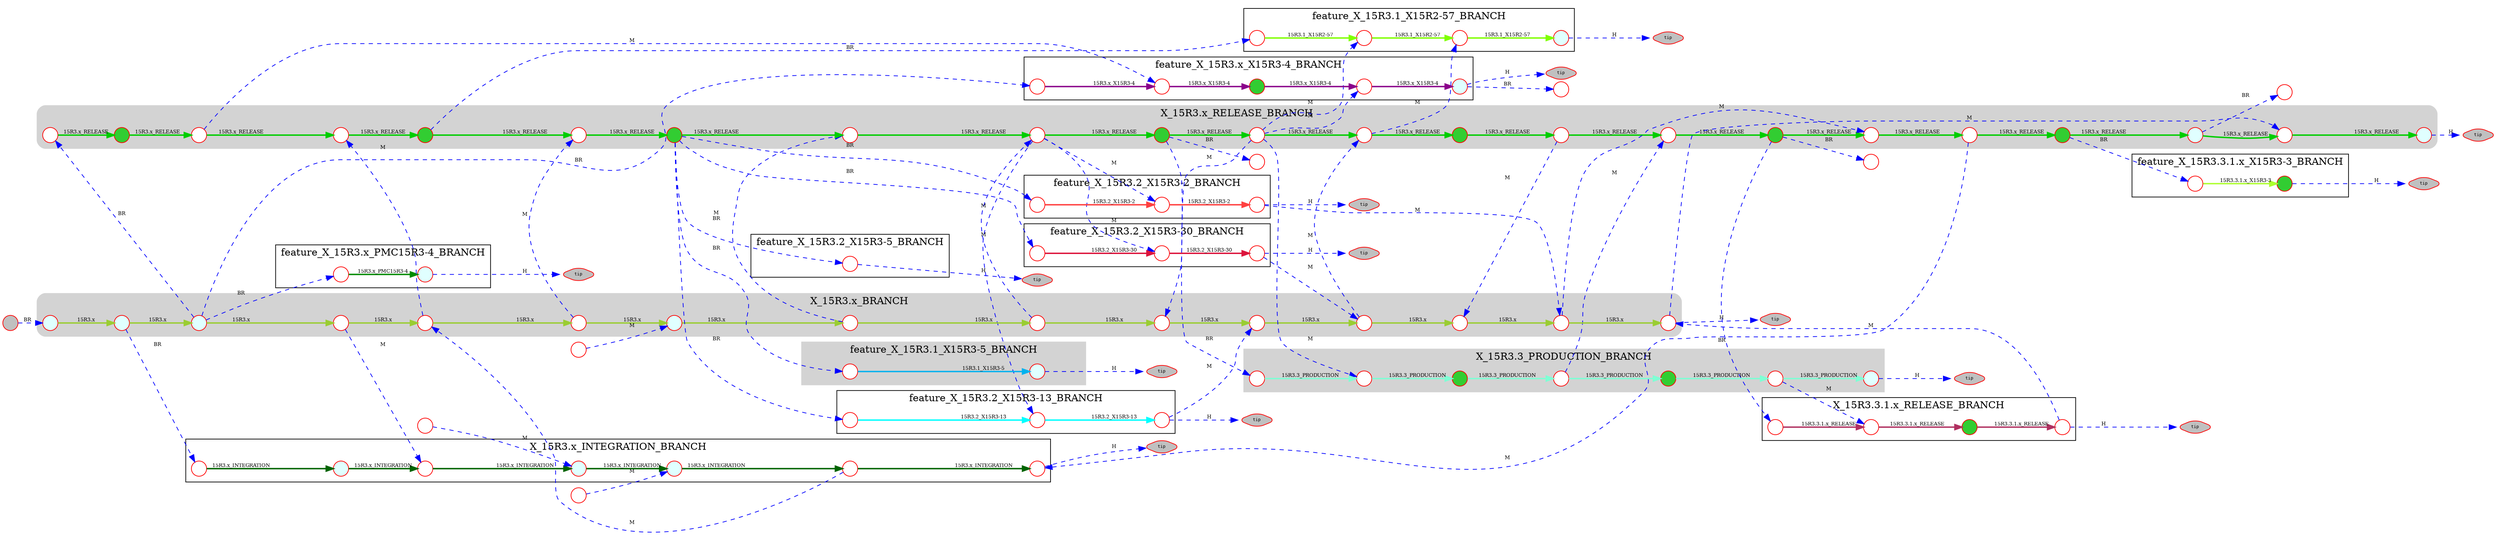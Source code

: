 digraph mecurial {
    rankdir=LR
    bgcolor="#ffffff"
    nodesep=0.01 // increases the separation between nodes
    ranksep=0.01
    node [color=red,fontname=Courier,fontsize=6,width=0.3,height=0.3,shape=circle]
    
	r30270 [label="15R3.x\n2015-10-29\n30270" fontcolor=black style="rounded,filled" fillcolor=white shape=point];
	r30117 [label="15R3.x_RELEASE\n2015-08-21\n30117" fontcolor=black style="rounded,filled" fillcolor=white shape=point];
	r30254 [label="15R3.3\n2015-10-22\n30254" fontcolor=white style="rounded,filled" fillcolor=limegreen shape=point];
	r30303 [label="15R3.3.0.1\n2015-11-13\n30303" fontcolor=white style="rounded,filled" fillcolor=limegreen shape=point];
	r30134 [label="15R3.x_RELEASE\n2015-08-28\n30134" fontcolor=black style="rounded,filled" fillcolor=white shape=point];
	r30269 [label="15R3.3_PRODUCTION\n2015-10-29\n30269" fontcolor=black style="rounded,filled" fillcolor=white shape=point];
	r30358 [label="tip\n2015-12-15\n30358" fontcolor=white style="rounded,filled" fillcolor=limegreen shape=point];
	r30357 [label="2015-12-11\n30357" fontcolor=black style="rounded,filled" fillcolor=lightcyan shape=point];
	r30340 [label="2015-12-04\n30340" fontcolor=black style="rounded,filled" fillcolor=lightcyan shape=point];
	r30250 [label="15R3.x\n2015-10-19\n30250" fontcolor=black style="rounded,filled" fillcolor=white shape=point];
	r30297 [label="2015-11-06\n30297" fontcolor=black style="rounded,filled" fillcolor=lightcyan shape=point];
	r30325Tip [label="tip" fontcolor=black style="rounded,filled" fillcolor=gray shape=diamond];
	r30119Tip [label="tip" fontcolor=black style="rounded,filled" fillcolor=gray shape=diamond];
	r30328 [label="15R3.x_RELEASE\n2015-11-27\n30328" fontcolor=black style="rounded,filled" fillcolor=white shape=point];
	r30330 [label="15R3.3.1.2\n2015-11-27\n30330" fontcolor=white style="rounded,filled" fillcolor=limegreen shape=point];
	r30267Tip [label="tip" fontcolor=black style="rounded,filled" fillcolor=gray shape=diamond];
	r30226 [label="2015-10-07\n30226" fontcolor=black style="rounded,filled" fillcolor=lightcyan shape=point];
	r30257 [label="15R3.x_RELEASE\n2015-10-23\n30257" fontcolor=black style="rounded,filled" fillcolor=white shape=point];
	r30264 [label="15R3.1_X15R2-57\n2015-10-28\n30264" fontcolor=black style="rounded,filled" fillcolor=white shape=point];
	r30300 [label="15R3.2_X15R3-2\n2015-11-09\n30300" fontcolor=black style="rounded,filled" fillcolor=white shape=point];
	r30262Tip [label="tip" fontcolor=black style="rounded,filled" fillcolor=gray shape=diamond];
	r30214 [label="15R3.x_RELEASE\n2015-10-01\n30214" fontcolor=black style="rounded,filled" fillcolor=white shape=point];
	r30267 [label="15R3.2_X15R3-30\n2015-10-29\n30267" fontcolor=black style="rounded,filled" fillcolor=white shape=point];
	r30116 [label="15R3.x_PMC15R3-4\n2015-08-20\n30116" fontcolor=black style="rounded,filled" fillcolor=white shape=point];
	r30262 [label="15R3.2_X15R3-13\n2015-10-26\n30262" fontcolor=black style="rounded,filled" fillcolor=white shape=point];
	r30354 [label="15R3.x_RELEASE\n2015-12-11\n30354" fontcolor=black style="rounded,filled" fillcolor=white shape=point];
	r30309 [label="15R3.3.1.1\n2015-11-16\n30309" fontcolor=white style="rounded,filled" fillcolor=limegreen shape=point];
	r30252 [label="15R3.x_RELEASE\n2015-10-20\n30252" fontcolor=black style="rounded,filled" fillcolor=white shape=point];
	r30249 [label="15R3.x_RELEASE\n2015-10-16\n30249" fontcolor=black style="rounded,filled" fillcolor=white shape=point];
	r30294 [label="15R3.3.1\n2015-11-06\n30294" fontcolor=white style="rounded,filled" fillcolor=limegreen shape=point];
	r30278 [label="15R3.x_RELEASE\n2015-11-03\n30278" fontcolor=black style="rounded,filled" fillcolor=white shape=point];
	r30301 [label="16R1.x\n2015-11-09\n30301" fontcolor=black style="rounded,filled" fillcolor=white shape=point];
	r27645 [label="2015-07-21\n27645" fontcolor=black style="rounded,filled" fillcolor=lightcyan shape=point];
	r30358Tip [label="tip" fontcolor=black style="rounded,filled" fillcolor=gray shape=diamond];
	r30304 [label="15R3.3_PRODUCTION\n2015-11-13\n30304" fontcolor=black style="rounded,filled" fillcolor=white shape=point];
	r30174 [label="15R3.x_INTEGRATION\n2015-09-15\n30174" fontcolor=black style="rounded,filled" fillcolor=white shape=point];
	r30191 [label="15R3.x_RELEASE\n2015-09-21\n30191" fontcolor=black style="rounded,filled" fillcolor=white shape=point];
	r30164 [label="15R3.x\n2015-09-11\n30164" fontcolor=black style="rounded,filled" fillcolor=white shape=point];
	r30183 [label="2015-09-17\n30183" fontcolor=black style="rounded,filled" fillcolor=lightcyan shape=point];
	r30226Tip [label="tip" fontcolor=black style="rounded,filled" fillcolor=gray shape=diamond];
	r30271 [label="15R3.x\n2015-10-30\n30271" fontcolor=black style="rounded,filled" fillcolor=white shape=point];
	r30259 [label="15R3.x\n2015-10-26\n30259" fontcolor=black style="rounded,filled" fillcolor=white shape=point];
	r30300Tip [label="tip" fontcolor=black style="rounded,filled" fillcolor=gray shape=diamond];
	r30243 [label="2015-10-14\n30243" fontcolor=black style="rounded,filled" fillcolor=lightcyan shape=point];
	r30204 [label="15R3.1\n2015-09-25\n30204" fontcolor=white style="rounded,filled" fillcolor=limegreen shape=point];
	r30227Tip [label="tip" fontcolor=black style="rounded,filled" fillcolor=gray shape=diamond];
	r30115 [label="2015-08-20\n30115" fontcolor=black style="rounded,filled" fillcolor=lightcyan shape=point];
	r30350 [label="16R1.x\n2015-12-10\n30350" fontcolor=black style="rounded,filled" fillcolor=white shape=point];
	r30248 [label="15R3.2_X15R3-30\n2015-10-16\n30248" fontcolor=black style="rounded,filled" fillcolor=white shape=point];
	r30357Tip [label="tip" fontcolor=black style="rounded,filled" fillcolor=gray shape=diamond];
	r30279 [label="15R3.1_X15R2-57\n2015-11-03\n30279" fontcolor=black style="rounded,filled" fillcolor=white shape=point];
	r30308 [label="15R3.x_RELEASE\n2015-11-16\n30308" fontcolor=black style="rounded,filled" fillcolor=white shape=point];
	r30334 [label="15R3.x_INTEGRATION\n2015-12-02\n30334" fontcolor=black style="rounded,filled" fillcolor=white shape=point];
	r30261 [label="15R3.3_PRODUCTION\n2015-10-26\n30261" fontcolor=black style="rounded,filled" fillcolor=white shape=point];
	r30253 [label="15R3.2_X15R3-2\n2015-10-21\n30253" fontcolor=black style="rounded,filled" fillcolor=white shape=point];
	r30316 [label="15R3.x_RELEASE\n2015-11-20\n30316" fontcolor=black style="rounded,filled" fillcolor=white shape=point];
	r30323 [label="15R3.3_PRODUCTION\n2015-11-25\n30323" fontcolor=black style="rounded,filled" fillcolor=white shape=point];
	r30122 [label="15R3.0\n2015-08-24\n30122" fontcolor=white style="rounded,filled" fillcolor=limegreen shape=point];
	r30247 [label="15R3.x\n2015-10-16\n30247" fontcolor=black style="rounded,filled" fillcolor=white shape=point];
	r30335 [label="15R3.3.1.x_X15R3-3\n2015-12-03\n30335" fontcolor=black style="rounded,filled" fillcolor=white shape=point];
	r30119 [label="2015-08-21\n30119" fontcolor=black style="rounded,filled" fillcolor=lightcyan shape=point];
	r30188 [label="15R3.x_INTEGRATION\n2015-09-16\n30188" fontcolor=black style="rounded,filled" fillcolor=white shape=point];
	r30227 [label="15R3.2_X15R3-5\n2015-10-07\n30227" fontcolor=black style="rounded,filled" fillcolor=white shape=point];
	r30182 [label="15R2.x\n2015-09-16\n30182" fontcolor=black style="rounded,filled" fillcolor=white shape=point];
	r30332 [label="15R3.3.1.x_RELEASE\n2015-11-30\n30332" fontcolor=black style="rounded,filled" fillcolor=white shape=point];
	r27644 [label="15R2.x\n27644" fontcolor=black style="rounded,filled" fillcolor=gray shape=point];
	r30295 [label="15R3.x_RELEASE\n2015-11-06\n30295" fontcolor=black style="rounded,filled" fillcolor=white shape=point];
	r30332Tip [label="tip" fontcolor=black style="rounded,filled" fillcolor=gray shape=diamond];
	r30325 [label="2015-11-25\n30325" fontcolor=black style="rounded,filled" fillcolor=lightcyan shape=point];
	r30213 [label="15R3.x\n2015-10-01\n30213" fontcolor=black style="rounded,filled" fillcolor=white shape=point];
	r30319 [label="15R3.3.0.2\n2015-11-23\n30319" fontcolor=white style="rounded,filled" fillcolor=limegreen shape=point];
	r30256 [label="15R3.2_X15R3-30\n2015-10-22\n30256" fontcolor=black style="rounded,filled" fillcolor=white shape=point];
	r30275 [label="15R3.x_X15R3-4\n2015-11-02\n30275" fontcolor=black style="rounded,filled" fillcolor=white shape=point];
	r30329 [label="15R3.3.1.x_RELEASE\n2015-11-27\n30329" fontcolor=black style="rounded,filled" fillcolor=white shape=point];
	r30312 [label="16R1.x_INTEGRATION\n2015-11-18\n30312" fontcolor=black style="rounded,filled" fillcolor=white shape=point];
	r30189 [label="15R3.x\n2015-09-18\n30189" fontcolor=black style="rounded,filled" fillcolor=white shape=point];
	r30225 [label="15R3.2_X15R3-2\n2015-10-07\n30225" fontcolor=black style="rounded,filled" fillcolor=white shape=point];
	r30290 [label="16R1.x\n2015-11-05\n30290" fontcolor=black style="rounded,filled" fillcolor=white shape=point];
	r30333 [label="15R3.4\n2015-12-02\n30333" fontcolor=white style="rounded,filled" fillcolor=limegreen shape=point];
	r30313 [label="2015-11-18\n30313" fontcolor=black style="rounded,filled" fillcolor=lightcyan shape=point];
	r30246 [label="15R3.2_X15R3-13\n2015-10-15\n30246" fontcolor=black style="rounded,filled" fillcolor=white shape=point];
	r30218 [label="15R3.2\n2015-10-03\n30218" fontcolor=white style="rounded,filled" fillcolor=limegreen shape=point];
	r30314 [label="15R3.x\n2015-11-19\n30314" fontcolor=black style="rounded,filled" fillcolor=white shape=point];
	r30255 [label="15R3.2_X15R3-13\n2015-10-22\n30255" fontcolor=black style="rounded,filled" fillcolor=white shape=point];
	r30224 [label="15R3.1_X15R3-5\n2015-10-07\n30224" fontcolor=black style="rounded,filled" fillcolor=white shape=point];
	r30297Tip [label="tip" fontcolor=black style="rounded,filled" fillcolor=gray shape=diamond];
	r30199 [label="15R3.x_X15R3-4\n2015-09-23\n30199" fontcolor=black style="rounded,filled" fillcolor=white shape=point];
	r30074 [label="15R3.x_INTEGRATION\n2015-08-11\n30074" fontcolor=black style="rounded,filled" fillcolor=white shape=point];
	r30207 [label="15R3.1_X15R2-57\n2015-09-29\n30207" fontcolor=black style="rounded,filled" fillcolor=white shape=point];
	r30112 [label="2015-08-20\n30112" fontcolor=black style="rounded,filled" fillcolor=lightcyan shape=point];
	r30345Tip [label="tip" fontcolor=black style="rounded,filled" fillcolor=gray shape=diamond];
	r30298 [label="15R3.x\n2015-11-09\n30298" fontcolor=black style="rounded,filled" fillcolor=white shape=point];
	r30313Tip [label="tip" fontcolor=black style="rounded,filled" fillcolor=gray shape=diamond];
	r30170 [label="15R2.x\n2015-09-15\n30170" fontcolor=black style="rounded,filled" fillcolor=white shape=point];
	r30238 [label="15R2.x\n2015-10-13\n30238" fontcolor=black style="rounded,filled" fillcolor=white shape=point];
	r30327 [label="15R3.3.1.x_RELEASE\n2015-11-27\n30327" fontcolor=black style="rounded,filled" fillcolor=white shape=point];
	r30179 [label="2015-09-16\n30179" fontcolor=black style="rounded,filled" fillcolor=lightcyan shape=point];
	r30334Tip [label="tip" fontcolor=black style="rounded,filled" fillcolor=gray shape=diamond];
	r30210 [label="15R3.0__X15R3-4_INC1\n2015-09-30\n30210" fontcolor=white style="rounded,filled" fillcolor=limegreen shape=point];
	r30036 [label="2015-08-10\n30036" fontcolor=black style="rounded,filled" fillcolor=lightcyan shape=point];
	r30118 [label="15R3.x_X15R3-4\n2015-08-21\n30118" fontcolor=black style="rounded,filled" fillcolor=white shape=point];
	r30345 [label="15R3.x\n2015-12-08\n30345" fontcolor=black style="rounded,filled" fillcolor=white shape=point];

    edge [color="deepskyblue2",fontsize=7,width=0.4,height=0.4, style="bold"]
	subgraph cluster_feature_X_15R3_1_X15R3_5_BRANCH {
        style=filled;
        color=lightgrey;
		label="feature_X_15R3.1_X15R3-5_BRANCH"
		r30224; r30226; 
		r30224 -> r30226 [label="15R3.1_X15R3-5"];

	}
	edge [color="aquamarine",fontsize=7,width=0.4,height=0.4, style="bold"]
	subgraph cluster_X_15R3_3_PRODUCTION_BRANCH {
        style=filled;
        color=lightgrey;
		label="X_15R3.3_PRODUCTION_BRANCH"
		r30261; r30269; r30303; r30304; r30319; r30323; r30325; 
		r30261 -> r30269 [label="15R3.3_PRODUCTION"];
		r30269 -> r30303 [label="15R3.3_PRODUCTION"];
		r30303 -> r30304 [label="15R3.3_PRODUCTION"];
		r30304 -> r30319 [label="15R3.3_PRODUCTION"];
		r30319 -> r30323 [label="15R3.3_PRODUCTION"];
		r30323 -> r30325 [label="15R3.3_PRODUCTION"];

	}
	edge [color="chartreuse",fontsize=7,width=0.4,height=0.4, style="bold"]
	subgraph cluster_feature_X_15R3_1_X15R2_57_BRANCH {
		label="feature_X_15R3.1_X15R2-57_BRANCH"
		r30207; r30264; r30279; r30313; 
		r30207 -> r30264 [label="15R3.1_X15R2-57"];
		r30264 -> r30279 [label="15R3.1_X15R2-57"];
		r30279 -> r30313 [label="15R3.1_X15R2-57"];

	}
	edge [color="crimson",fontsize=7,width=0.4,height=0.4, style="bold"]
	subgraph cluster_feature_X_15R3_2_X15R3_30_BRANCH {
		label="feature_X_15R3.2_X15R3-30_BRANCH"
		r30248; r30256; r30267; 
		r30248 -> r30256 [label="15R3.2_X15R3-30"];
		r30256 -> r30267 [label="15R3.2_X15R3-30"];

	}
	edge [color="darkgreen",fontsize=7,width=0.4,height=0.4, style="bold"]
	subgraph cluster_X_15R3_x_INTEGRATION_BRANCH {
		label="X_15R3.x_INTEGRATION_BRANCH"
		r30074; r30115; r30174; r30179; r30183; r30188; r30334; 
		r30074 -> r30115 [label="15R3.x_INTEGRATION"];
		r30115 -> r30174 [label="15R3.x_INTEGRATION"];
		r30174 -> r30179 [label="15R3.x_INTEGRATION"];
		r30179 -> r30183 [label="15R3.x_INTEGRATION"];
		r30183 -> r30188 [label="15R3.x_INTEGRATION"];
		r30188 -> r30334 [label="15R3.x_INTEGRATION"];

	}
	edge [color="cyan",fontsize=7,width=0.4,height=0.4, style="bold"]
	subgraph cluster_feature_X_15R3_2_X15R3_13_BRANCH {
		label="feature_X_15R3.2_X15R3-13_BRANCH"
		r30246; r30255; r30262; 
		r30246 -> r30255 [label="15R3.2_X15R3-13"];
		r30255 -> r30262 [label="15R3.2_X15R3-13"];

	}
	edge [color="greenyellow",fontsize=7,width=0.4,height=0.4, style="bold"]
	subgraph cluster_feature_X_15R3_3_1_x_X15R3_3_BRANCH {
		label="feature_X_15R3.3.1.x_X15R3-3_BRANCH"
		r30335; r30358; 
		r30335 -> r30358 [label="15R3.3.1.x_X15R3-3"];

	}
	edge [color="green3",fontsize=7,width=0.4,height=0.4, style="bold"]
	subgraph cluster_X_15R3_x_RELEASE_BRANCH {
        style="rounded,filled";
        shape=box
        color=lightgrey;
		label="X_15R3.x_RELEASE_BRANCH"
		r30117; r30122; r30134; r30191; r30204; r30214; r30218; r30249; r30252; r30254; r30257; r30278; r30294; r30295; r30308; r30309; r30316; r30328; r30333; r30340; r30354; r30357; 
		r30117 -> r30122 [label="15R3.x_RELEASE"];
		r30122 -> r30134 [label="15R3.x_RELEASE"];
		r30134 -> r30191 [label="15R3.x_RELEASE"];
		r30191 -> r30204 [label="15R3.x_RELEASE"];
		r30204 -> r30214 [label="15R3.x_RELEASE"];
		r30214 -> r30218 [label="15R3.x_RELEASE"];
		r30218 -> r30249 [label="15R3.x_RELEASE"];
		r30249 -> r30252 [label="15R3.x_RELEASE"];
		r30252 -> r30254 [label="15R3.x_RELEASE"];
		r30254 -> r30257 [label="15R3.x_RELEASE"];
		r30257 -> r30278 [label="15R3.x_RELEASE"];
		r30278 -> r30294 [label="15R3.x_RELEASE"];
		r30294 -> r30295 [label="15R3.x_RELEASE"];
		r30295 -> r30308 [label="15R3.x_RELEASE"];
		r30308 -> r30309 [label="15R3.x_RELEASE"];
		r30309 -> r30316 [label="15R3.x_RELEASE"];
		r30316 -> r30328 [label="15R3.x_RELEASE"];
		r30328 -> r30333 [label="15R3.x_RELEASE"];
		r30333 -> r30340 [label="15R3.x_RELEASE"];
		r30340 -> r30354 [label="15R3.x_RELEASE"];
		r30354 -> r30357 [label="15R3.x_RELEASE"];

	}
	edge [color="brown1",fontsize=7,width=0.4,height=0.4, style="bold"]
	subgraph cluster_feature_X_15R3_2_X15R3_2_BRANCH {
		label="feature_X_15R3.2_X15R3-2_BRANCH"
		r30225; r30253; r30300; 
		r30225 -> r30253 [label="15R3.2_X15R3-2"];
		r30253 -> r30300 [label="15R3.2_X15R3-2"];

	}
	edge [color="green4",fontsize=7,width=0.4,height=0.4, style="bold"]
	subgraph cluster_feature_X_15R3_x_PMC15R3_4_BRANCH {
		label="feature_X_15R3.x_PMC15R3-4_BRANCH"
		r30116; r30119; 
		r30116 -> r30119 [label="15R3.x_PMC15R3-4"];

	}
	edge [color="magenta3",fontsize=7,width=0.4,height=0.4, style="bold"]
	subgraph cluster_feature_X_15R3_2_X15R3_5_BRANCH {
		label="feature_X_15R3.2_X15R3-5_BRANCH"
		r30227; 

	}
	edge [color="magenta4",fontsize=7,width=0.4,height=0.4, style="bold"]
	subgraph cluster_feature_X_15R3_x_X15R3_4_BRANCH {
		label="feature_X_15R3.x_X15R3-4_BRANCH"
		r30118; r30199; r30210; r30275; r30297; 
		r30118 -> r30199 [label="15R3.x_X15R3-4"];
		r30199 -> r30210 [label="15R3.x_X15R3-4"];
		r30210 -> r30275 [label="15R3.x_X15R3-4"];
		r30275 -> r30297 [label="15R3.x_X15R3-4"];

	}
	edge [color="maroon",fontsize=7,width=0.4,height=0.4, style="bold"]
	subgraph cluster_X_15R3_3_1_x_RELEASE_BRANCH {
		label="X_15R3.3.1.x_RELEASE_BRANCH"
		r30327; r30329; r30330; r30332; 
		r30327 -> r30329 [label="15R3.3.1.x_RELEASE"];
		r30329 -> r30330 [label="15R3.3.1.x_RELEASE"];
		r30330 -> r30332 [label="15R3.3.1.x_RELEASE"];

	}
	edge [color="olivedrab3",fontsize=7,width=0.4,height=0.4, style="bold"]
	subgraph cluster_X_15R3_x_BRANCH {
        style="rounded,filled";
        shape=box
        color=lightgrey;
		label="X_15R3.x_BRANCH"
		r27645; r30036; r30112; r30164; r30189; r30213; r30243; r30247; r30250; r30259; r30270; r30271; r30298; r30314; r30345; 
		r27645 -> r30036 [label="15R3.x"];
		r30036 -> r30112 [label="15R3.x"];
		r30112 -> r30164 [label="15R3.x"];
		r30164 -> r30189 [label="15R3.x"];
		r30189 -> r30213 [label="15R3.x"];
		r30213 -> r30243 [label="15R3.x"];
		r30243 -> r30247 [label="15R3.x"];
		r30247 -> r30250 [label="15R3.x"];
		r30250 -> r30259 [label="15R3.x"];
		r30259 -> r30270 [label="15R3.x"];
		r30270 -> r30271 [label="15R3.x"];
		r30271 -> r30298 [label="15R3.x"];
		r30298 -> r30314 [label="15R3.x"];
		r30314 -> r30345 [label="15R3.x"];

	}
	edge [color=blue, style=dashed]
	r30267 -> r30267Tip [label="H"];
	r30254 -> r30261 [label="BR"];
	r30252 -> r30253 [label="M"];
	r30300 -> r30300Tip [label="H"];
	r30254 -> r30290 [label="BR"];
	r30036 -> r30074 [label="BR"];
	r30323 -> r30329 [label="M"];
	r30247 -> r30249 [label="M"];
	r30325 -> r30325Tip [label="H"];
	r30297 -> r30301 [label="BR"];
	r30262 -> r30262Tip [label="H"];
	r30188 -> r30189 [label="M"];
	r30297 -> r30297Tip [label="H"];
	r27644 -> r27645 [label="BR"];
	r30345 -> r30345Tip [label="H"];
	r30218 -> r30246 [label="BR"];
	r30250 -> r30252 [label="M"];
	r30112 -> r30118 [label="BR"];
	r30218 -> r30224 [label="BR"];
	r30332 -> r30345 [label="M"];
	r30333 -> r30335 [label="BR"];
	r30345 -> r30354 [label="M"];
	r30218 -> r30248 [label="BR"];
	r30170 -> r30179 [label="M"];
	r30112 -> r30116 [label="BR"];
	r30134 -> r30199 [label="M"];
	r30358 -> r30358Tip [label="H"];
	r30262 -> r30270 [label="M"];
	r30278 -> r30279 [label="M"];
	r30357 -> r30357Tip [label="H"];
	r30218 -> r30227 [label="BR"];
	r30213 -> r30214 [label="M"];
	r30182 -> r30183 [label="M"];
	r30257 -> r30269 [label="M"];
	r30267 -> r30271 [label="M"];
	r30252 -> r30256 [label="M"];
	r30257 -> r30275 [label="M"];
	r30119 -> r30119Tip [label="H"];
	r30226 -> r30226Tip [label="H"];
	r30257 -> r30259 [label="M"];
	r30334 -> r30334Tip [label="H"];
	r30238 -> r30243 [label="M"];
	r30227 -> r30227Tip [label="H"];
	r30252 -> r30255 [label="M"];
	r30313 -> r30313Tip [label="H"];
	r30340 -> r30350 [label="BR"];
	r30271 -> r30278 [label="M"];
	r30295 -> r30298 [label="M"];
	r30309 -> r30312 [label="BR"];
	r30304 -> r30308 [label="M"];
	r30112 -> r30117 [label="BR"];
	r30189 -> r30191 [label="M"];
	r30332 -> r30332Tip [label="H"];
	r30314 -> r30316 [label="M"];
	r30204 -> r30207 [label="BR"];
	r30164 -> r30174 [label="M"];
	r30309 -> r30327 [label="BR"];
	r30300 -> r30314 [label="M"];
	r30328 -> r30334 [label="M"];
	r30218 -> r30225 [label="BR"];
	r30257 -> r30264 [label="M"];

}